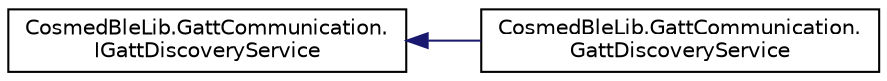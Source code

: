 digraph "Graphical Class Hierarchy"
{
 // LATEX_PDF_SIZE
  edge [fontname="Helvetica",fontsize="10",labelfontname="Helvetica",labelfontsize="10"];
  node [fontname="Helvetica",fontsize="10",shape=record];
  rankdir="LR";
  Node0 [label="CosmedBleLib.GattCommunication.\lIGattDiscoveryService",height=0.2,width=0.4,color="black", fillcolor="white", style="filled",URL="$interface_cosmed_ble_lib_1_1_gatt_communication_1_1_i_gatt_discovery_service.html",tooltip="Offers the basic services to communicate with the Gatt"];
  Node0 -> Node1 [dir="back",color="midnightblue",fontsize="10",style="solid",fontname="Helvetica"];
  Node1 [label="CosmedBleLib.GattCommunication.\lGattDiscoveryService",height=0.2,width=0.4,color="black", fillcolor="white", style="filled",URL="$class_cosmed_ble_lib_1_1_gatt_communication_1_1_gatt_discovery_service.html",tooltip="This class presents the methods to communicate with the Gatt"];
}
